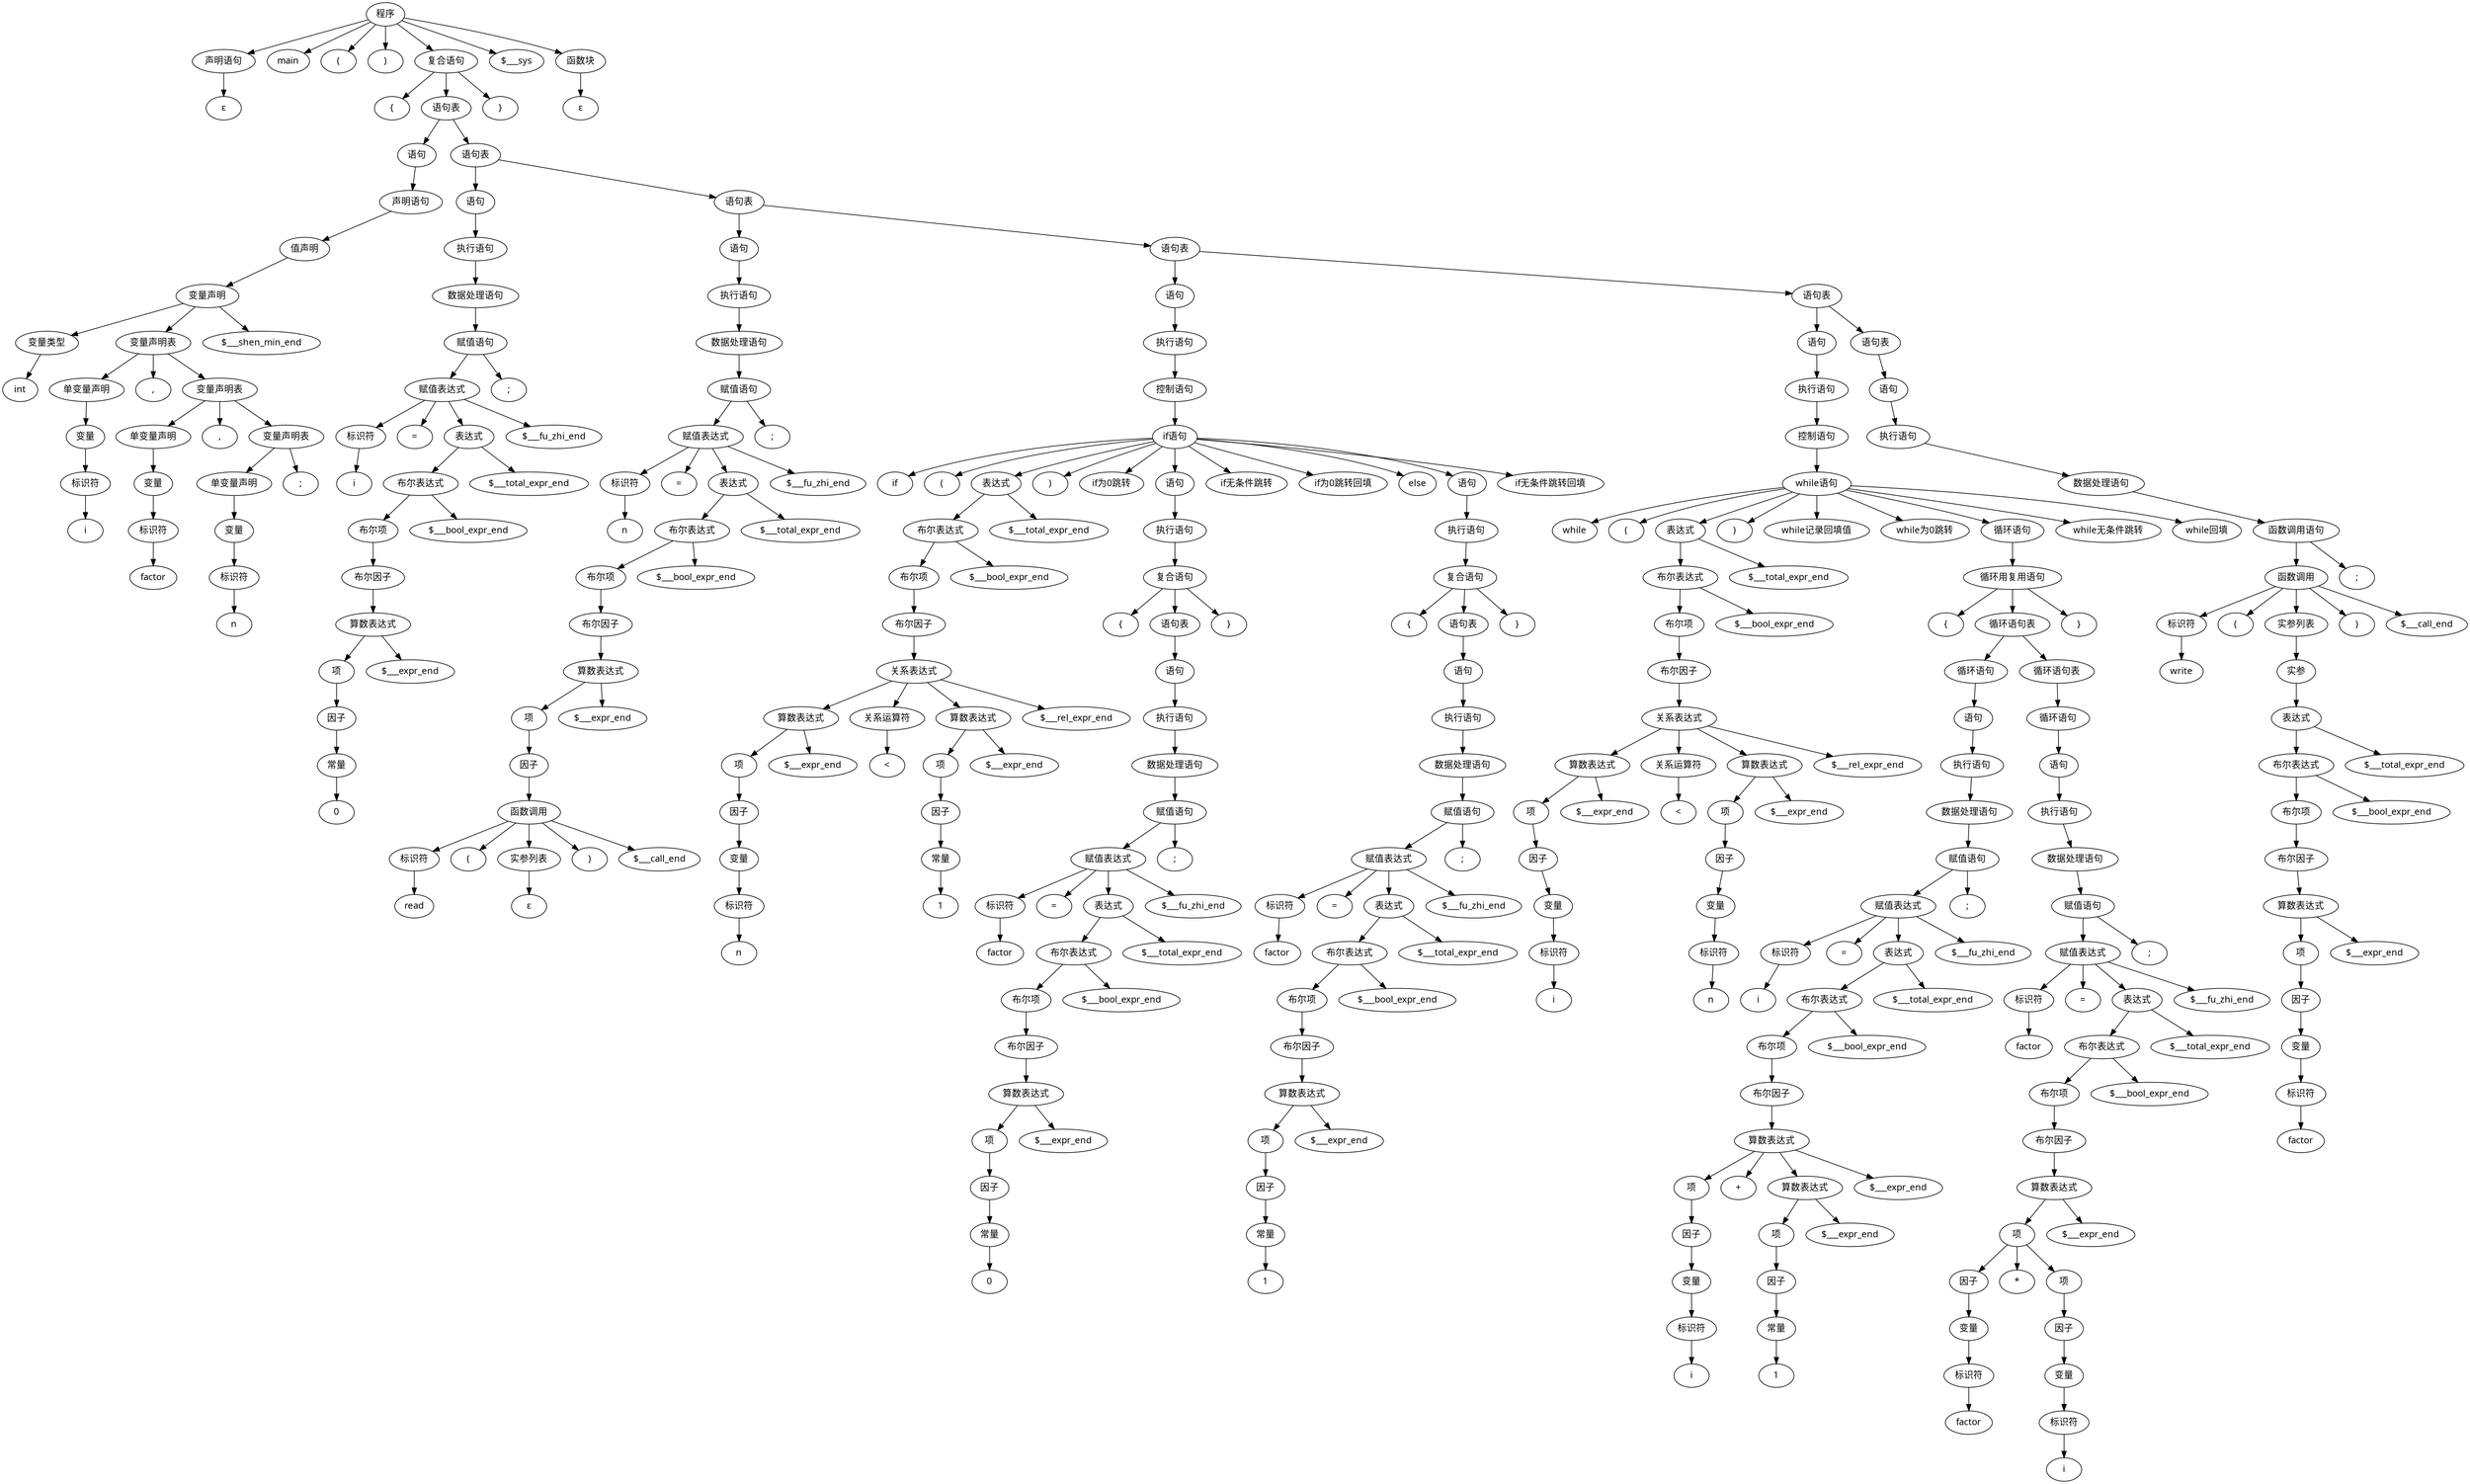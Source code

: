 // 语法树
digraph {
	1 [label="程序" fontname="Microsoft YaHei"]
	1 -> 2 [fontname="Microsoft YaHei"]
	1 -> 4 [fontname="Microsoft YaHei"]
	1 -> 5 [fontname="Microsoft YaHei"]
	1 -> 6 [fontname="Microsoft YaHei"]
	1 -> 7 [fontname="Microsoft YaHei"]
	1 -> 310 [fontname="Microsoft YaHei"]
	1 -> 311 [fontname="Microsoft YaHei"]
	2 [label="声明语句" fontname="Microsoft YaHei"]
	2 -> 3 [fontname="Microsoft YaHei"]
	3 [label="ε" fontname="Microsoft YaHei"]
	4 [label=main fontname="Microsoft YaHei"]
	5 [label="(" fontname="Microsoft YaHei"]
	6 [label=")" fontname="Microsoft YaHei"]
	7 [label="复合语句" fontname="Microsoft YaHei"]
	7 -> 8 [fontname="Microsoft YaHei"]
	7 -> 9 [fontname="Microsoft YaHei"]
	7 -> 309 [fontname="Microsoft YaHei"]
	8 [label="{" fontname="Microsoft YaHei"]
	9 [label="语句表" fontname="Microsoft YaHei"]
	9 -> 10 [fontname="Microsoft YaHei"]
	9 -> 35 [fontname="Microsoft YaHei"]
	10 [label="语句" fontname="Microsoft YaHei"]
	10 -> 11 [fontname="Microsoft YaHei"]
	11 [label="声明语句" fontname="Microsoft YaHei"]
	11 -> 12 [fontname="Microsoft YaHei"]
	12 [label="值声明" fontname="Microsoft YaHei"]
	12 -> 13 [fontname="Microsoft YaHei"]
	13 [label="变量声明" fontname="Microsoft YaHei"]
	13 -> 14 [fontname="Microsoft YaHei"]
	13 -> 16 [fontname="Microsoft YaHei"]
	13 -> 34 [fontname="Microsoft YaHei"]
	14 [label="变量类型" fontname="Microsoft YaHei"]
	14 -> 15 [fontname="Microsoft YaHei"]
	15 [label=int fontname="Microsoft YaHei"]
	16 [label="变量声明表" fontname="Microsoft YaHei"]
	16 -> 17 [fontname="Microsoft YaHei"]
	16 -> 21 [fontname="Microsoft YaHei"]
	16 -> 22 [fontname="Microsoft YaHei"]
	17 [label="单变量声明" fontname="Microsoft YaHei"]
	17 -> 18 [fontname="Microsoft YaHei"]
	18 [label="变量" fontname="Microsoft YaHei"]
	18 -> 19 [fontname="Microsoft YaHei"]
	19 [label="标识符" fontname="Microsoft YaHei"]
	19 -> 20 [fontname="Microsoft YaHei"]
	20 [label=i fontname="Microsoft YaHei"]
	21 [label="," fontname="Microsoft YaHei"]
	22 [label="变量声明表" fontname="Microsoft YaHei"]
	22 -> 23 [fontname="Microsoft YaHei"]
	22 -> 27 [fontname="Microsoft YaHei"]
	22 -> 28 [fontname="Microsoft YaHei"]
	23 [label="单变量声明" fontname="Microsoft YaHei"]
	23 -> 24 [fontname="Microsoft YaHei"]
	24 [label="变量" fontname="Microsoft YaHei"]
	24 -> 25 [fontname="Microsoft YaHei"]
	25 [label="标识符" fontname="Microsoft YaHei"]
	25 -> 26 [fontname="Microsoft YaHei"]
	26 [label=factor fontname="Microsoft YaHei"]
	27 [label="," fontname="Microsoft YaHei"]
	28 [label="变量声明表" fontname="Microsoft YaHei"]
	28 -> 29 [fontname="Microsoft YaHei"]
	28 -> 33 [fontname="Microsoft YaHei"]
	29 [label="单变量声明" fontname="Microsoft YaHei"]
	29 -> 30 [fontname="Microsoft YaHei"]
	30 [label="变量" fontname="Microsoft YaHei"]
	30 -> 31 [fontname="Microsoft YaHei"]
	31 [label="标识符" fontname="Microsoft YaHei"]
	31 -> 32 [fontname="Microsoft YaHei"]
	32 [label=n fontname="Microsoft YaHei"]
	33 [label=";" fontname="Microsoft YaHei"]
	34 [label="$___shen_min_end" fontname="Microsoft YaHei"]
	35 [label="语句表" fontname="Microsoft YaHei"]
	35 -> 36 [fontname="Microsoft YaHei"]
	35 -> 58 [fontname="Microsoft YaHei"]
	36 [label="语句" fontname="Microsoft YaHei"]
	36 -> 37 [fontname="Microsoft YaHei"]
	37 [label="执行语句" fontname="Microsoft YaHei"]
	37 -> 38 [fontname="Microsoft YaHei"]
	38 [label="数据处理语句" fontname="Microsoft YaHei"]
	38 -> 39 [fontname="Microsoft YaHei"]
	39 [label="赋值语句" fontname="Microsoft YaHei"]
	39 -> 40 [fontname="Microsoft YaHei"]
	39 -> 57 [fontname="Microsoft YaHei"]
	40 [label="赋值表达式" fontname="Microsoft YaHei"]
	40 -> 41 [fontname="Microsoft YaHei"]
	40 -> 43 [fontname="Microsoft YaHei"]
	40 -> 44 [fontname="Microsoft YaHei"]
	40 -> 56 [fontname="Microsoft YaHei"]
	41 [label="标识符" fontname="Microsoft YaHei"]
	41 -> 42 [fontname="Microsoft YaHei"]
	42 [label=i fontname="Microsoft YaHei"]
	43 [label="=" fontname="Microsoft YaHei"]
	44 [label="表达式" fontname="Microsoft YaHei"]
	44 -> 45 [fontname="Microsoft YaHei"]
	44 -> 55 [fontname="Microsoft YaHei"]
	45 [label="布尔表达式" fontname="Microsoft YaHei"]
	45 -> 46 [fontname="Microsoft YaHei"]
	45 -> 54 [fontname="Microsoft YaHei"]
	46 [label="布尔项" fontname="Microsoft YaHei"]
	46 -> 47 [fontname="Microsoft YaHei"]
	47 [label="布尔因子" fontname="Microsoft YaHei"]
	47 -> 48 [fontname="Microsoft YaHei"]
	48 [label="算数表达式" fontname="Microsoft YaHei"]
	48 -> 49 [fontname="Microsoft YaHei"]
	48 -> 53 [fontname="Microsoft YaHei"]
	49 [label="项" fontname="Microsoft YaHei"]
	49 -> 50 [fontname="Microsoft YaHei"]
	50 [label="因子" fontname="Microsoft YaHei"]
	50 -> 51 [fontname="Microsoft YaHei"]
	51 [label="常量" fontname="Microsoft YaHei"]
	51 -> 52 [fontname="Microsoft YaHei"]
	52 [label=0 fontname="Microsoft YaHei"]
	53 [label="$___expr_end" fontname="Microsoft YaHei"]
	54 [label="$___bool_expr_end" fontname="Microsoft YaHei"]
	55 [label="$___total_expr_end" fontname="Microsoft YaHei"]
	56 [label="$___fu_zhi_end" fontname="Microsoft YaHei"]
	57 [label=";" fontname="Microsoft YaHei"]
	58 [label="语句表" fontname="Microsoft YaHei"]
	58 -> 59 [fontname="Microsoft YaHei"]
	58 -> 87 [fontname="Microsoft YaHei"]
	59 [label="语句" fontname="Microsoft YaHei"]
	59 -> 60 [fontname="Microsoft YaHei"]
	60 [label="执行语句" fontname="Microsoft YaHei"]
	60 -> 61 [fontname="Microsoft YaHei"]
	61 [label="数据处理语句" fontname="Microsoft YaHei"]
	61 -> 62 [fontname="Microsoft YaHei"]
	62 [label="赋值语句" fontname="Microsoft YaHei"]
	62 -> 63 [fontname="Microsoft YaHei"]
	62 -> 86 [fontname="Microsoft YaHei"]
	63 [label="赋值表达式" fontname="Microsoft YaHei"]
	63 -> 64 [fontname="Microsoft YaHei"]
	63 -> 66 [fontname="Microsoft YaHei"]
	63 -> 67 [fontname="Microsoft YaHei"]
	63 -> 85 [fontname="Microsoft YaHei"]
	64 [label="标识符" fontname="Microsoft YaHei"]
	64 -> 65 [fontname="Microsoft YaHei"]
	65 [label=n fontname="Microsoft YaHei"]
	66 [label="=" fontname="Microsoft YaHei"]
	67 [label="表达式" fontname="Microsoft YaHei"]
	67 -> 68 [fontname="Microsoft YaHei"]
	67 -> 84 [fontname="Microsoft YaHei"]
	68 [label="布尔表达式" fontname="Microsoft YaHei"]
	68 -> 69 [fontname="Microsoft YaHei"]
	68 -> 83 [fontname="Microsoft YaHei"]
	69 [label="布尔项" fontname="Microsoft YaHei"]
	69 -> 70 [fontname="Microsoft YaHei"]
	70 [label="布尔因子" fontname="Microsoft YaHei"]
	70 -> 71 [fontname="Microsoft YaHei"]
	71 [label="算数表达式" fontname="Microsoft YaHei"]
	71 -> 72 [fontname="Microsoft YaHei"]
	71 -> 82 [fontname="Microsoft YaHei"]
	72 [label="项" fontname="Microsoft YaHei"]
	72 -> 73 [fontname="Microsoft YaHei"]
	73 [label="因子" fontname="Microsoft YaHei"]
	73 -> 74 [fontname="Microsoft YaHei"]
	74 [label="函数调用" fontname="Microsoft YaHei"]
	74 -> 75 [fontname="Microsoft YaHei"]
	74 -> 77 [fontname="Microsoft YaHei"]
	74 -> 78 [fontname="Microsoft YaHei"]
	74 -> 80 [fontname="Microsoft YaHei"]
	74 -> 81 [fontname="Microsoft YaHei"]
	75 [label="标识符" fontname="Microsoft YaHei"]
	75 -> 76 [fontname="Microsoft YaHei"]
	76 [label=read fontname="Microsoft YaHei"]
	77 [label="(" fontname="Microsoft YaHei"]
	78 [label="实参列表" fontname="Microsoft YaHei"]
	78 -> 79 [fontname="Microsoft YaHei"]
	79 [label="ε" fontname="Microsoft YaHei"]
	80 [label=")" fontname="Microsoft YaHei"]
	81 [label="$___call_end" fontname="Microsoft YaHei"]
	82 [label="$___expr_end" fontname="Microsoft YaHei"]
	83 [label="$___bool_expr_end" fontname="Microsoft YaHei"]
	84 [label="$___total_expr_end" fontname="Microsoft YaHei"]
	85 [label="$___fu_zhi_end" fontname="Microsoft YaHei"]
	86 [label=";" fontname="Microsoft YaHei"]
	87 [label="语句表" fontname="Microsoft YaHei"]
	87 -> 88 [fontname="Microsoft YaHei"]
	87 -> 179 [fontname="Microsoft YaHei"]
	88 [label="语句" fontname="Microsoft YaHei"]
	88 -> 89 [fontname="Microsoft YaHei"]
	89 [label="执行语句" fontname="Microsoft YaHei"]
	89 -> 90 [fontname="Microsoft YaHei"]
	90 [label="控制语句" fontname="Microsoft YaHei"]
	90 -> 91 [fontname="Microsoft YaHei"]
	91 [label="if语句" fontname="Microsoft YaHei"]
	91 -> 92 [fontname="Microsoft YaHei"]
	91 -> 93 [fontname="Microsoft YaHei"]
	91 -> 94 [fontname="Microsoft YaHei"]
	91 -> 117 [fontname="Microsoft YaHei"]
	91 -> 118 [fontname="Microsoft YaHei"]
	91 -> 119 [fontname="Microsoft YaHei"]
	91 -> 147 [fontname="Microsoft YaHei"]
	91 -> 148 [fontname="Microsoft YaHei"]
	91 -> 149 [fontname="Microsoft YaHei"]
	91 -> 150 [fontname="Microsoft YaHei"]
	91 -> 178 [fontname="Microsoft YaHei"]
	92 [label=if fontname="Microsoft YaHei"]
	93 [label="(" fontname="Microsoft YaHei"]
	94 [label="表达式" fontname="Microsoft YaHei"]
	94 -> 95 [fontname="Microsoft YaHei"]
	94 -> 116 [fontname="Microsoft YaHei"]
	95 [label="布尔表达式" fontname="Microsoft YaHei"]
	95 -> 96 [fontname="Microsoft YaHei"]
	95 -> 115 [fontname="Microsoft YaHei"]
	96 [label="布尔项" fontname="Microsoft YaHei"]
	96 -> 97 [fontname="Microsoft YaHei"]
	97 [label="布尔因子" fontname="Microsoft YaHei"]
	97 -> 98 [fontname="Microsoft YaHei"]
	98 [label="关系表达式" fontname="Microsoft YaHei"]
	98 -> 99 [fontname="Microsoft YaHei"]
	98 -> 106 [fontname="Microsoft YaHei"]
	98 -> 108 [fontname="Microsoft YaHei"]
	98 -> 114 [fontname="Microsoft YaHei"]
	99 [label="算数表达式" fontname="Microsoft YaHei"]
	99 -> 100 [fontname="Microsoft YaHei"]
	99 -> 105 [fontname="Microsoft YaHei"]
	100 [label="项" fontname="Microsoft YaHei"]
	100 -> 101 [fontname="Microsoft YaHei"]
	101 [label="因子" fontname="Microsoft YaHei"]
	101 -> 102 [fontname="Microsoft YaHei"]
	102 [label="变量" fontname="Microsoft YaHei"]
	102 -> 103 [fontname="Microsoft YaHei"]
	103 [label="标识符" fontname="Microsoft YaHei"]
	103 -> 104 [fontname="Microsoft YaHei"]
	104 [label=n fontname="Microsoft YaHei"]
	105 [label="$___expr_end" fontname="Microsoft YaHei"]
	106 [label="关系运算符" fontname="Microsoft YaHei"]
	106 -> 107 [fontname="Microsoft YaHei"]
	107 [label="<" fontname="Microsoft YaHei"]
	108 [label="算数表达式" fontname="Microsoft YaHei"]
	108 -> 109 [fontname="Microsoft YaHei"]
	108 -> 113 [fontname="Microsoft YaHei"]
	109 [label="项" fontname="Microsoft YaHei"]
	109 -> 110 [fontname="Microsoft YaHei"]
	110 [label="因子" fontname="Microsoft YaHei"]
	110 -> 111 [fontname="Microsoft YaHei"]
	111 [label="常量" fontname="Microsoft YaHei"]
	111 -> 112 [fontname="Microsoft YaHei"]
	112 [label=1 fontname="Microsoft YaHei"]
	113 [label="$___expr_end" fontname="Microsoft YaHei"]
	114 [label="$___rel_expr_end" fontname="Microsoft YaHei"]
	115 [label="$___bool_expr_end" fontname="Microsoft YaHei"]
	116 [label="$___total_expr_end" fontname="Microsoft YaHei"]
	117 [label=")" fontname="Microsoft YaHei"]
	118 [label="if为0跳转" fontname="Microsoft YaHei"]
	119 [label="语句" fontname="Microsoft YaHei"]
	119 -> 120 [fontname="Microsoft YaHei"]
	120 [label="执行语句" fontname="Microsoft YaHei"]
	120 -> 121 [fontname="Microsoft YaHei"]
	121 [label="复合语句" fontname="Microsoft YaHei"]
	121 -> 122 [fontname="Microsoft YaHei"]
	121 -> 123 [fontname="Microsoft YaHei"]
	121 -> 146 [fontname="Microsoft YaHei"]
	122 [label="{" fontname="Microsoft YaHei"]
	123 [label="语句表" fontname="Microsoft YaHei"]
	123 -> 124 [fontname="Microsoft YaHei"]
	124 [label="语句" fontname="Microsoft YaHei"]
	124 -> 125 [fontname="Microsoft YaHei"]
	125 [label="执行语句" fontname="Microsoft YaHei"]
	125 -> 126 [fontname="Microsoft YaHei"]
	126 [label="数据处理语句" fontname="Microsoft YaHei"]
	126 -> 127 [fontname="Microsoft YaHei"]
	127 [label="赋值语句" fontname="Microsoft YaHei"]
	127 -> 128 [fontname="Microsoft YaHei"]
	127 -> 145 [fontname="Microsoft YaHei"]
	128 [label="赋值表达式" fontname="Microsoft YaHei"]
	128 -> 129 [fontname="Microsoft YaHei"]
	128 -> 131 [fontname="Microsoft YaHei"]
	128 -> 132 [fontname="Microsoft YaHei"]
	128 -> 144 [fontname="Microsoft YaHei"]
	129 [label="标识符" fontname="Microsoft YaHei"]
	129 -> 130 [fontname="Microsoft YaHei"]
	130 [label=factor fontname="Microsoft YaHei"]
	131 [label="=" fontname="Microsoft YaHei"]
	132 [label="表达式" fontname="Microsoft YaHei"]
	132 -> 133 [fontname="Microsoft YaHei"]
	132 -> 143 [fontname="Microsoft YaHei"]
	133 [label="布尔表达式" fontname="Microsoft YaHei"]
	133 -> 134 [fontname="Microsoft YaHei"]
	133 -> 142 [fontname="Microsoft YaHei"]
	134 [label="布尔项" fontname="Microsoft YaHei"]
	134 -> 135 [fontname="Microsoft YaHei"]
	135 [label="布尔因子" fontname="Microsoft YaHei"]
	135 -> 136 [fontname="Microsoft YaHei"]
	136 [label="算数表达式" fontname="Microsoft YaHei"]
	136 -> 137 [fontname="Microsoft YaHei"]
	136 -> 141 [fontname="Microsoft YaHei"]
	137 [label="项" fontname="Microsoft YaHei"]
	137 -> 138 [fontname="Microsoft YaHei"]
	138 [label="因子" fontname="Microsoft YaHei"]
	138 -> 139 [fontname="Microsoft YaHei"]
	139 [label="常量" fontname="Microsoft YaHei"]
	139 -> 140 [fontname="Microsoft YaHei"]
	140 [label=0 fontname="Microsoft YaHei"]
	141 [label="$___expr_end" fontname="Microsoft YaHei"]
	142 [label="$___bool_expr_end" fontname="Microsoft YaHei"]
	143 [label="$___total_expr_end" fontname="Microsoft YaHei"]
	144 [label="$___fu_zhi_end" fontname="Microsoft YaHei"]
	145 [label=";" fontname="Microsoft YaHei"]
	146 [label="}" fontname="Microsoft YaHei"]
	147 [label="if无条件跳转" fontname="Microsoft YaHei"]
	148 [label="if为0跳转回填" fontname="Microsoft YaHei"]
	149 [label=else fontname="Microsoft YaHei"]
	150 [label="语句" fontname="Microsoft YaHei"]
	150 -> 151 [fontname="Microsoft YaHei"]
	151 [label="执行语句" fontname="Microsoft YaHei"]
	151 -> 152 [fontname="Microsoft YaHei"]
	152 [label="复合语句" fontname="Microsoft YaHei"]
	152 -> 153 [fontname="Microsoft YaHei"]
	152 -> 154 [fontname="Microsoft YaHei"]
	152 -> 177 [fontname="Microsoft YaHei"]
	153 [label="{" fontname="Microsoft YaHei"]
	154 [label="语句表" fontname="Microsoft YaHei"]
	154 -> 155 [fontname="Microsoft YaHei"]
	155 [label="语句" fontname="Microsoft YaHei"]
	155 -> 156 [fontname="Microsoft YaHei"]
	156 [label="执行语句" fontname="Microsoft YaHei"]
	156 -> 157 [fontname="Microsoft YaHei"]
	157 [label="数据处理语句" fontname="Microsoft YaHei"]
	157 -> 158 [fontname="Microsoft YaHei"]
	158 [label="赋值语句" fontname="Microsoft YaHei"]
	158 -> 159 [fontname="Microsoft YaHei"]
	158 -> 176 [fontname="Microsoft YaHei"]
	159 [label="赋值表达式" fontname="Microsoft YaHei"]
	159 -> 160 [fontname="Microsoft YaHei"]
	159 -> 162 [fontname="Microsoft YaHei"]
	159 -> 163 [fontname="Microsoft YaHei"]
	159 -> 175 [fontname="Microsoft YaHei"]
	160 [label="标识符" fontname="Microsoft YaHei"]
	160 -> 161 [fontname="Microsoft YaHei"]
	161 [label=factor fontname="Microsoft YaHei"]
	162 [label="=" fontname="Microsoft YaHei"]
	163 [label="表达式" fontname="Microsoft YaHei"]
	163 -> 164 [fontname="Microsoft YaHei"]
	163 -> 174 [fontname="Microsoft YaHei"]
	164 [label="布尔表达式" fontname="Microsoft YaHei"]
	164 -> 165 [fontname="Microsoft YaHei"]
	164 -> 173 [fontname="Microsoft YaHei"]
	165 [label="布尔项" fontname="Microsoft YaHei"]
	165 -> 166 [fontname="Microsoft YaHei"]
	166 [label="布尔因子" fontname="Microsoft YaHei"]
	166 -> 167 [fontname="Microsoft YaHei"]
	167 [label="算数表达式" fontname="Microsoft YaHei"]
	167 -> 168 [fontname="Microsoft YaHei"]
	167 -> 172 [fontname="Microsoft YaHei"]
	168 [label="项" fontname="Microsoft YaHei"]
	168 -> 169 [fontname="Microsoft YaHei"]
	169 [label="因子" fontname="Microsoft YaHei"]
	169 -> 170 [fontname="Microsoft YaHei"]
	170 [label="常量" fontname="Microsoft YaHei"]
	170 -> 171 [fontname="Microsoft YaHei"]
	171 [label=1 fontname="Microsoft YaHei"]
	172 [label="$___expr_end" fontname="Microsoft YaHei"]
	173 [label="$___bool_expr_end" fontname="Microsoft YaHei"]
	174 [label="$___total_expr_end" fontname="Microsoft YaHei"]
	175 [label="$___fu_zhi_end" fontname="Microsoft YaHei"]
	176 [label=";" fontname="Microsoft YaHei"]
	177 [label="}" fontname="Microsoft YaHei"]
	178 [label="if无条件跳转回填" fontname="Microsoft YaHei"]
	179 [label="语句表" fontname="Microsoft YaHei"]
	179 -> 180 [fontname="Microsoft YaHei"]
	179 -> 282 [fontname="Microsoft YaHei"]
	180 [label="语句" fontname="Microsoft YaHei"]
	180 -> 181 [fontname="Microsoft YaHei"]
	181 [label="执行语句" fontname="Microsoft YaHei"]
	181 -> 182 [fontname="Microsoft YaHei"]
	182 [label="控制语句" fontname="Microsoft YaHei"]
	182 -> 183 [fontname="Microsoft YaHei"]
	183 [label="while语句" fontname="Microsoft YaHei"]
	183 -> 184 [fontname="Microsoft YaHei"]
	183 -> 185 [fontname="Microsoft YaHei"]
	183 -> 186 [fontname="Microsoft YaHei"]
	183 -> 210 [fontname="Microsoft YaHei"]
	183 -> 211 [fontname="Microsoft YaHei"]
	183 -> 212 [fontname="Microsoft YaHei"]
	183 -> 213 [fontname="Microsoft YaHei"]
	183 -> 280 [fontname="Microsoft YaHei"]
	183 -> 281 [fontname="Microsoft YaHei"]
	184 [label=while fontname="Microsoft YaHei"]
	185 [label="(" fontname="Microsoft YaHei"]
	186 [label="表达式" fontname="Microsoft YaHei"]
	186 -> 187 [fontname="Microsoft YaHei"]
	186 -> 209 [fontname="Microsoft YaHei"]
	187 [label="布尔表达式" fontname="Microsoft YaHei"]
	187 -> 188 [fontname="Microsoft YaHei"]
	187 -> 208 [fontname="Microsoft YaHei"]
	188 [label="布尔项" fontname="Microsoft YaHei"]
	188 -> 189 [fontname="Microsoft YaHei"]
	189 [label="布尔因子" fontname="Microsoft YaHei"]
	189 -> 190 [fontname="Microsoft YaHei"]
	190 [label="关系表达式" fontname="Microsoft YaHei"]
	190 -> 191 [fontname="Microsoft YaHei"]
	190 -> 198 [fontname="Microsoft YaHei"]
	190 -> 200 [fontname="Microsoft YaHei"]
	190 -> 207 [fontname="Microsoft YaHei"]
	191 [label="算数表达式" fontname="Microsoft YaHei"]
	191 -> 192 [fontname="Microsoft YaHei"]
	191 -> 197 [fontname="Microsoft YaHei"]
	192 [label="项" fontname="Microsoft YaHei"]
	192 -> 193 [fontname="Microsoft YaHei"]
	193 [label="因子" fontname="Microsoft YaHei"]
	193 -> 194 [fontname="Microsoft YaHei"]
	194 [label="变量" fontname="Microsoft YaHei"]
	194 -> 195 [fontname="Microsoft YaHei"]
	195 [label="标识符" fontname="Microsoft YaHei"]
	195 -> 196 [fontname="Microsoft YaHei"]
	196 [label=i fontname="Microsoft YaHei"]
	197 [label="$___expr_end" fontname="Microsoft YaHei"]
	198 [label="关系运算符" fontname="Microsoft YaHei"]
	198 -> 199 [fontname="Microsoft YaHei"]
	199 [label="<" fontname="Microsoft YaHei"]
	200 [label="算数表达式" fontname="Microsoft YaHei"]
	200 -> 201 [fontname="Microsoft YaHei"]
	200 -> 206 [fontname="Microsoft YaHei"]
	201 [label="项" fontname="Microsoft YaHei"]
	201 -> 202 [fontname="Microsoft YaHei"]
	202 [label="因子" fontname="Microsoft YaHei"]
	202 -> 203 [fontname="Microsoft YaHei"]
	203 [label="变量" fontname="Microsoft YaHei"]
	203 -> 204 [fontname="Microsoft YaHei"]
	204 [label="标识符" fontname="Microsoft YaHei"]
	204 -> 205 [fontname="Microsoft YaHei"]
	205 [label=n fontname="Microsoft YaHei"]
	206 [label="$___expr_end" fontname="Microsoft YaHei"]
	207 [label="$___rel_expr_end" fontname="Microsoft YaHei"]
	208 [label="$___bool_expr_end" fontname="Microsoft YaHei"]
	209 [label="$___total_expr_end" fontname="Microsoft YaHei"]
	210 [label=")" fontname="Microsoft YaHei"]
	211 [label="while记录回填值" fontname="Microsoft YaHei"]
	212 [label="while为0跳转" fontname="Microsoft YaHei"]
	213 [label="循环语句" fontname="Microsoft YaHei"]
	213 -> 214 [fontname="Microsoft YaHei"]
	214 [label="循环用复用语句" fontname="Microsoft YaHei"]
	214 -> 215 [fontname="Microsoft YaHei"]
	214 -> 216 [fontname="Microsoft YaHei"]
	214 -> 279 [fontname="Microsoft YaHei"]
	215 [label="{" fontname="Microsoft YaHei"]
	216 [label="循环语句表" fontname="Microsoft YaHei"]
	216 -> 217 [fontname="Microsoft YaHei"]
	216 -> 248 [fontname="Microsoft YaHei"]
	217 [label="循环语句" fontname="Microsoft YaHei"]
	217 -> 218 [fontname="Microsoft YaHei"]
	218 [label="语句" fontname="Microsoft YaHei"]
	218 -> 219 [fontname="Microsoft YaHei"]
	219 [label="执行语句" fontname="Microsoft YaHei"]
	219 -> 220 [fontname="Microsoft YaHei"]
	220 [label="数据处理语句" fontname="Microsoft YaHei"]
	220 -> 221 [fontname="Microsoft YaHei"]
	221 [label="赋值语句" fontname="Microsoft YaHei"]
	221 -> 222 [fontname="Microsoft YaHei"]
	221 -> 247 [fontname="Microsoft YaHei"]
	222 [label="赋值表达式" fontname="Microsoft YaHei"]
	222 -> 223 [fontname="Microsoft YaHei"]
	222 -> 225 [fontname="Microsoft YaHei"]
	222 -> 226 [fontname="Microsoft YaHei"]
	222 -> 246 [fontname="Microsoft YaHei"]
	223 [label="标识符" fontname="Microsoft YaHei"]
	223 -> 224 [fontname="Microsoft YaHei"]
	224 [label=i fontname="Microsoft YaHei"]
	225 [label="=" fontname="Microsoft YaHei"]
	226 [label="表达式" fontname="Microsoft YaHei"]
	226 -> 227 [fontname="Microsoft YaHei"]
	226 -> 245 [fontname="Microsoft YaHei"]
	227 [label="布尔表达式" fontname="Microsoft YaHei"]
	227 -> 228 [fontname="Microsoft YaHei"]
	227 -> 244 [fontname="Microsoft YaHei"]
	228 [label="布尔项" fontname="Microsoft YaHei"]
	228 -> 229 [fontname="Microsoft YaHei"]
	229 [label="布尔因子" fontname="Microsoft YaHei"]
	229 -> 230 [fontname="Microsoft YaHei"]
	230 [label="算数表达式" fontname="Microsoft YaHei"]
	230 -> 231 [fontname="Microsoft YaHei"]
	230 -> 236 [fontname="Microsoft YaHei"]
	230 -> 237 [fontname="Microsoft YaHei"]
	230 -> 243 [fontname="Microsoft YaHei"]
	231 [label="项" fontname="Microsoft YaHei"]
	231 -> 232 [fontname="Microsoft YaHei"]
	232 [label="因子" fontname="Microsoft YaHei"]
	232 -> 233 [fontname="Microsoft YaHei"]
	233 [label="变量" fontname="Microsoft YaHei"]
	233 -> 234 [fontname="Microsoft YaHei"]
	234 [label="标识符" fontname="Microsoft YaHei"]
	234 -> 235 [fontname="Microsoft YaHei"]
	235 [label=i fontname="Microsoft YaHei"]
	236 [label="+" fontname="Microsoft YaHei"]
	237 [label="算数表达式" fontname="Microsoft YaHei"]
	237 -> 238 [fontname="Microsoft YaHei"]
	237 -> 242 [fontname="Microsoft YaHei"]
	238 [label="项" fontname="Microsoft YaHei"]
	238 -> 239 [fontname="Microsoft YaHei"]
	239 [label="因子" fontname="Microsoft YaHei"]
	239 -> 240 [fontname="Microsoft YaHei"]
	240 [label="常量" fontname="Microsoft YaHei"]
	240 -> 241 [fontname="Microsoft YaHei"]
	241 [label=1 fontname="Microsoft YaHei"]
	242 [label="$___expr_end" fontname="Microsoft YaHei"]
	243 [label="$___expr_end" fontname="Microsoft YaHei"]
	244 [label="$___bool_expr_end" fontname="Microsoft YaHei"]
	245 [label="$___total_expr_end" fontname="Microsoft YaHei"]
	246 [label="$___fu_zhi_end" fontname="Microsoft YaHei"]
	247 [label=";" fontname="Microsoft YaHei"]
	248 [label="循环语句表" fontname="Microsoft YaHei"]
	248 -> 249 [fontname="Microsoft YaHei"]
	249 [label="循环语句" fontname="Microsoft YaHei"]
	249 -> 250 [fontname="Microsoft YaHei"]
	250 [label="语句" fontname="Microsoft YaHei"]
	250 -> 251 [fontname="Microsoft YaHei"]
	251 [label="执行语句" fontname="Microsoft YaHei"]
	251 -> 252 [fontname="Microsoft YaHei"]
	252 [label="数据处理语句" fontname="Microsoft YaHei"]
	252 -> 253 [fontname="Microsoft YaHei"]
	253 [label="赋值语句" fontname="Microsoft YaHei"]
	253 -> 254 [fontname="Microsoft YaHei"]
	253 -> 278 [fontname="Microsoft YaHei"]
	254 [label="赋值表达式" fontname="Microsoft YaHei"]
	254 -> 255 [fontname="Microsoft YaHei"]
	254 -> 257 [fontname="Microsoft YaHei"]
	254 -> 258 [fontname="Microsoft YaHei"]
	254 -> 277 [fontname="Microsoft YaHei"]
	255 [label="标识符" fontname="Microsoft YaHei"]
	255 -> 256 [fontname="Microsoft YaHei"]
	256 [label=factor fontname="Microsoft YaHei"]
	257 [label="=" fontname="Microsoft YaHei"]
	258 [label="表达式" fontname="Microsoft YaHei"]
	258 -> 259 [fontname="Microsoft YaHei"]
	258 -> 276 [fontname="Microsoft YaHei"]
	259 [label="布尔表达式" fontname="Microsoft YaHei"]
	259 -> 260 [fontname="Microsoft YaHei"]
	259 -> 275 [fontname="Microsoft YaHei"]
	260 [label="布尔项" fontname="Microsoft YaHei"]
	260 -> 261 [fontname="Microsoft YaHei"]
	261 [label="布尔因子" fontname="Microsoft YaHei"]
	261 -> 262 [fontname="Microsoft YaHei"]
	262 [label="算数表达式" fontname="Microsoft YaHei"]
	262 -> 263 [fontname="Microsoft YaHei"]
	262 -> 274 [fontname="Microsoft YaHei"]
	263 [label="项" fontname="Microsoft YaHei"]
	263 -> 264 [fontname="Microsoft YaHei"]
	263 -> 268 [fontname="Microsoft YaHei"]
	263 -> 269 [fontname="Microsoft YaHei"]
	264 [label="因子" fontname="Microsoft YaHei"]
	264 -> 265 [fontname="Microsoft YaHei"]
	265 [label="变量" fontname="Microsoft YaHei"]
	265 -> 266 [fontname="Microsoft YaHei"]
	266 [label="标识符" fontname="Microsoft YaHei"]
	266 -> 267 [fontname="Microsoft YaHei"]
	267 [label=factor fontname="Microsoft YaHei"]
	268 [label="*" fontname="Microsoft YaHei"]
	269 [label="项" fontname="Microsoft YaHei"]
	269 -> 270 [fontname="Microsoft YaHei"]
	270 [label="因子" fontname="Microsoft YaHei"]
	270 -> 271 [fontname="Microsoft YaHei"]
	271 [label="变量" fontname="Microsoft YaHei"]
	271 -> 272 [fontname="Microsoft YaHei"]
	272 [label="标识符" fontname="Microsoft YaHei"]
	272 -> 273 [fontname="Microsoft YaHei"]
	273 [label=i fontname="Microsoft YaHei"]
	274 [label="$___expr_end" fontname="Microsoft YaHei"]
	275 [label="$___bool_expr_end" fontname="Microsoft YaHei"]
	276 [label="$___total_expr_end" fontname="Microsoft YaHei"]
	277 [label="$___fu_zhi_end" fontname="Microsoft YaHei"]
	278 [label=";" fontname="Microsoft YaHei"]
	279 [label="}" fontname="Microsoft YaHei"]
	280 [label="while无条件跳转" fontname="Microsoft YaHei"]
	281 [label="while回填" fontname="Microsoft YaHei"]
	282 [label="语句表" fontname="Microsoft YaHei"]
	282 -> 283 [fontname="Microsoft YaHei"]
	283 [label="语句" fontname="Microsoft YaHei"]
	283 -> 284 [fontname="Microsoft YaHei"]
	284 [label="执行语句" fontname="Microsoft YaHei"]
	284 -> 285 [fontname="Microsoft YaHei"]
	285 [label="数据处理语句" fontname="Microsoft YaHei"]
	285 -> 286 [fontname="Microsoft YaHei"]
	286 [label="函数调用语句" fontname="Microsoft YaHei"]
	286 -> 287 [fontname="Microsoft YaHei"]
	286 -> 308 [fontname="Microsoft YaHei"]
	287 [label="函数调用" fontname="Microsoft YaHei"]
	287 -> 288 [fontname="Microsoft YaHei"]
	287 -> 290 [fontname="Microsoft YaHei"]
	287 -> 291 [fontname="Microsoft YaHei"]
	287 -> 306 [fontname="Microsoft YaHei"]
	287 -> 307 [fontname="Microsoft YaHei"]
	288 [label="标识符" fontname="Microsoft YaHei"]
	288 -> 289 [fontname="Microsoft YaHei"]
	289 [label=write fontname="Microsoft YaHei"]
	290 [label="(" fontname="Microsoft YaHei"]
	291 [label="实参列表" fontname="Microsoft YaHei"]
	291 -> 292 [fontname="Microsoft YaHei"]
	292 [label="实参" fontname="Microsoft YaHei"]
	292 -> 293 [fontname="Microsoft YaHei"]
	293 [label="表达式" fontname="Microsoft YaHei"]
	293 -> 294 [fontname="Microsoft YaHei"]
	293 -> 305 [fontname="Microsoft YaHei"]
	294 [label="布尔表达式" fontname="Microsoft YaHei"]
	294 -> 295 [fontname="Microsoft YaHei"]
	294 -> 304 [fontname="Microsoft YaHei"]
	295 [label="布尔项" fontname="Microsoft YaHei"]
	295 -> 296 [fontname="Microsoft YaHei"]
	296 [label="布尔因子" fontname="Microsoft YaHei"]
	296 -> 297 [fontname="Microsoft YaHei"]
	297 [label="算数表达式" fontname="Microsoft YaHei"]
	297 -> 298 [fontname="Microsoft YaHei"]
	297 -> 303 [fontname="Microsoft YaHei"]
	298 [label="项" fontname="Microsoft YaHei"]
	298 -> 299 [fontname="Microsoft YaHei"]
	299 [label="因子" fontname="Microsoft YaHei"]
	299 -> 300 [fontname="Microsoft YaHei"]
	300 [label="变量" fontname="Microsoft YaHei"]
	300 -> 301 [fontname="Microsoft YaHei"]
	301 [label="标识符" fontname="Microsoft YaHei"]
	301 -> 302 [fontname="Microsoft YaHei"]
	302 [label=factor fontname="Microsoft YaHei"]
	303 [label="$___expr_end" fontname="Microsoft YaHei"]
	304 [label="$___bool_expr_end" fontname="Microsoft YaHei"]
	305 [label="$___total_expr_end" fontname="Microsoft YaHei"]
	306 [label=")" fontname="Microsoft YaHei"]
	307 [label="$___call_end" fontname="Microsoft YaHei"]
	308 [label=";" fontname="Microsoft YaHei"]
	309 [label="}" fontname="Microsoft YaHei"]
	310 [label="$___sys" fontname="Microsoft YaHei"]
	311 [label="函数块" fontname="Microsoft YaHei"]
	311 -> 312 [fontname="Microsoft YaHei"]
	312 [label="ε" fontname="Microsoft YaHei"]
}
